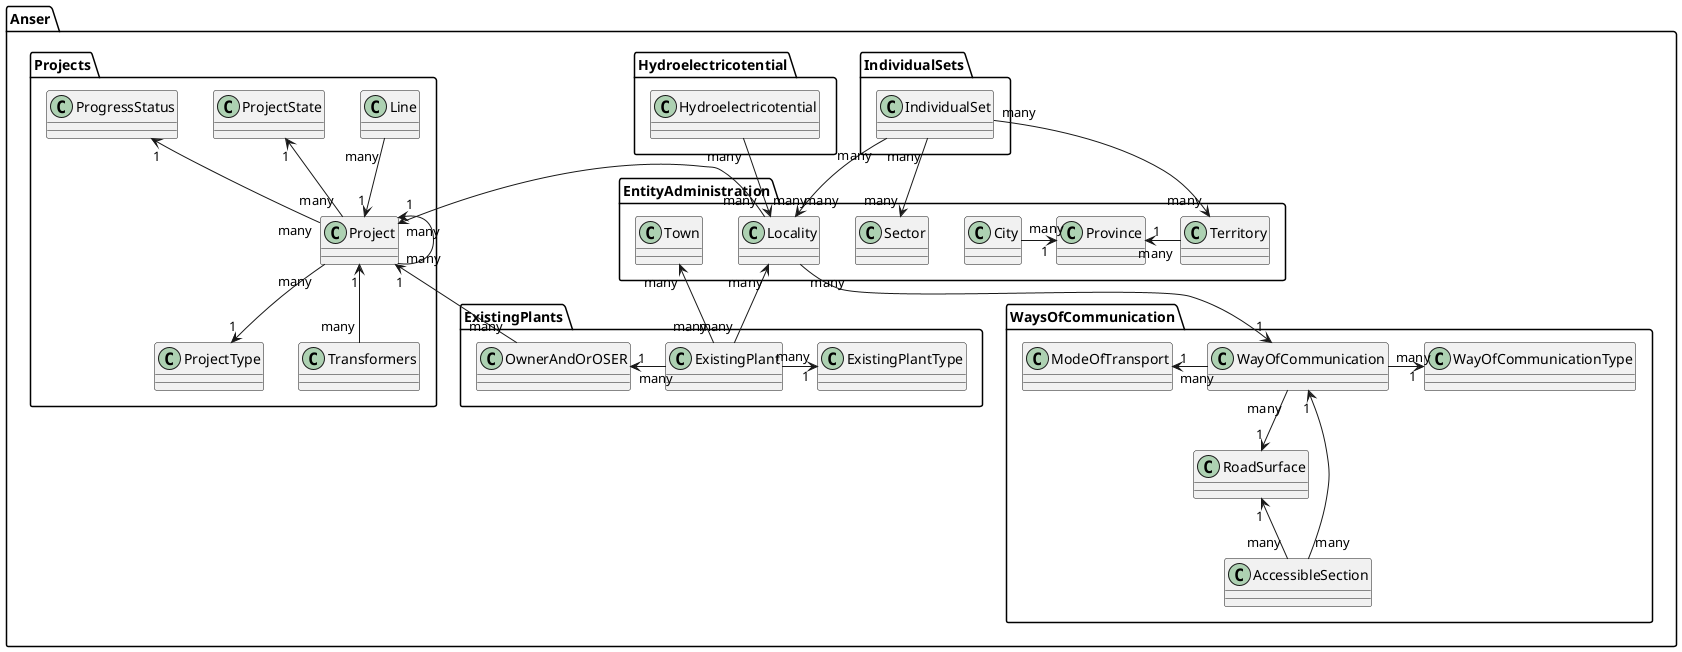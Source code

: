 @startuml relationShip

    Anser.EntityAdministration.Province "1" <-left- "many" Anser.EntityAdministration.City
    Anser.EntityAdministration.Province "1" <-right- "many" Anser.EntityAdministration.Territory

    Anser.ExistingPlants.ExistingPlant "many" -up-> "many" Anser.EntityAdministration.Town
    Anser.ExistingPlants.ExistingPlant "many" -up-> "many" Anser.EntityAdministration.Locality
    Anser.ExistingPlants.ExistingPlant "many" -right-> "1" Anser.ExistingPlants.ExistingPlantType
    Anser.ExistingPlants.ExistingPlant "many" -left-> "1" Anser.ExistingPlants.OwnerAndOrOSER



    Anser.IndividualSets.IndividualSet "many" -down-> "many" Anser.EntityAdministration.Territory
    Anser.IndividualSets.IndividualSet "many" -down-> "many" Anser.EntityAdministration.Sector
    Anser.IndividualSets.IndividualSet "many" -down-> "many" Anser.EntityAdministration.Locality


    Anser.Hydroelectricotential.Hydroelectricotential "many" -down-> "many" Anser.EntityAdministration.Locality


    Anser.WaysOfCommunication.WayOfCommunicationType "1" <-left- "many" Anser.WaysOfCommunication.WayOfCommunication
    Anser.WaysOfCommunication.ModeOfTransport "1" <-right- "many" Anser.WaysOfCommunication.WayOfCommunication
    Anser.WaysOfCommunication.RoadSurface "1" <-up- "many" Anser.WaysOfCommunication.WayOfCommunication
    Anser.WaysOfCommunication.RoadSurface "1" <-down- "many" Anser.WaysOfCommunication.AccessibleSection
    Anser.WaysOfCommunication.WayOfCommunication "1" <-down- "many" Anser.WaysOfCommunication.AccessibleSection
    Anser.WaysOfCommunication.WayOfCommunication "1" <-up- "many" Anser.EntityAdministration.Locality


    Anser.Projects.ProjectType "1" <-up- "many" Anser.Projects.Project
    Anser.Projects.ProjectState "1" <-down- "many" Anser.Projects.Project
    Anser.Projects.ProgressStatus "1" <-down- "many" Anser.Projects.Project
    Anser.Projects.Project "1" <-up- "many" Anser.Projects.Line
    Anser.Projects.Project "1" <-down- "many" Anser.Projects.Transformers
    Anser.Projects.Project "1" <-down- "many" Anser.Projects.Project
    Anser.Projects.Project "1" <-left- "many" Anser.ExistingPlants.OwnerAndOrOSER
    Anser.Projects.Project "many" <-right- "many" Anser.EntityAdministration.Locality



@enduml